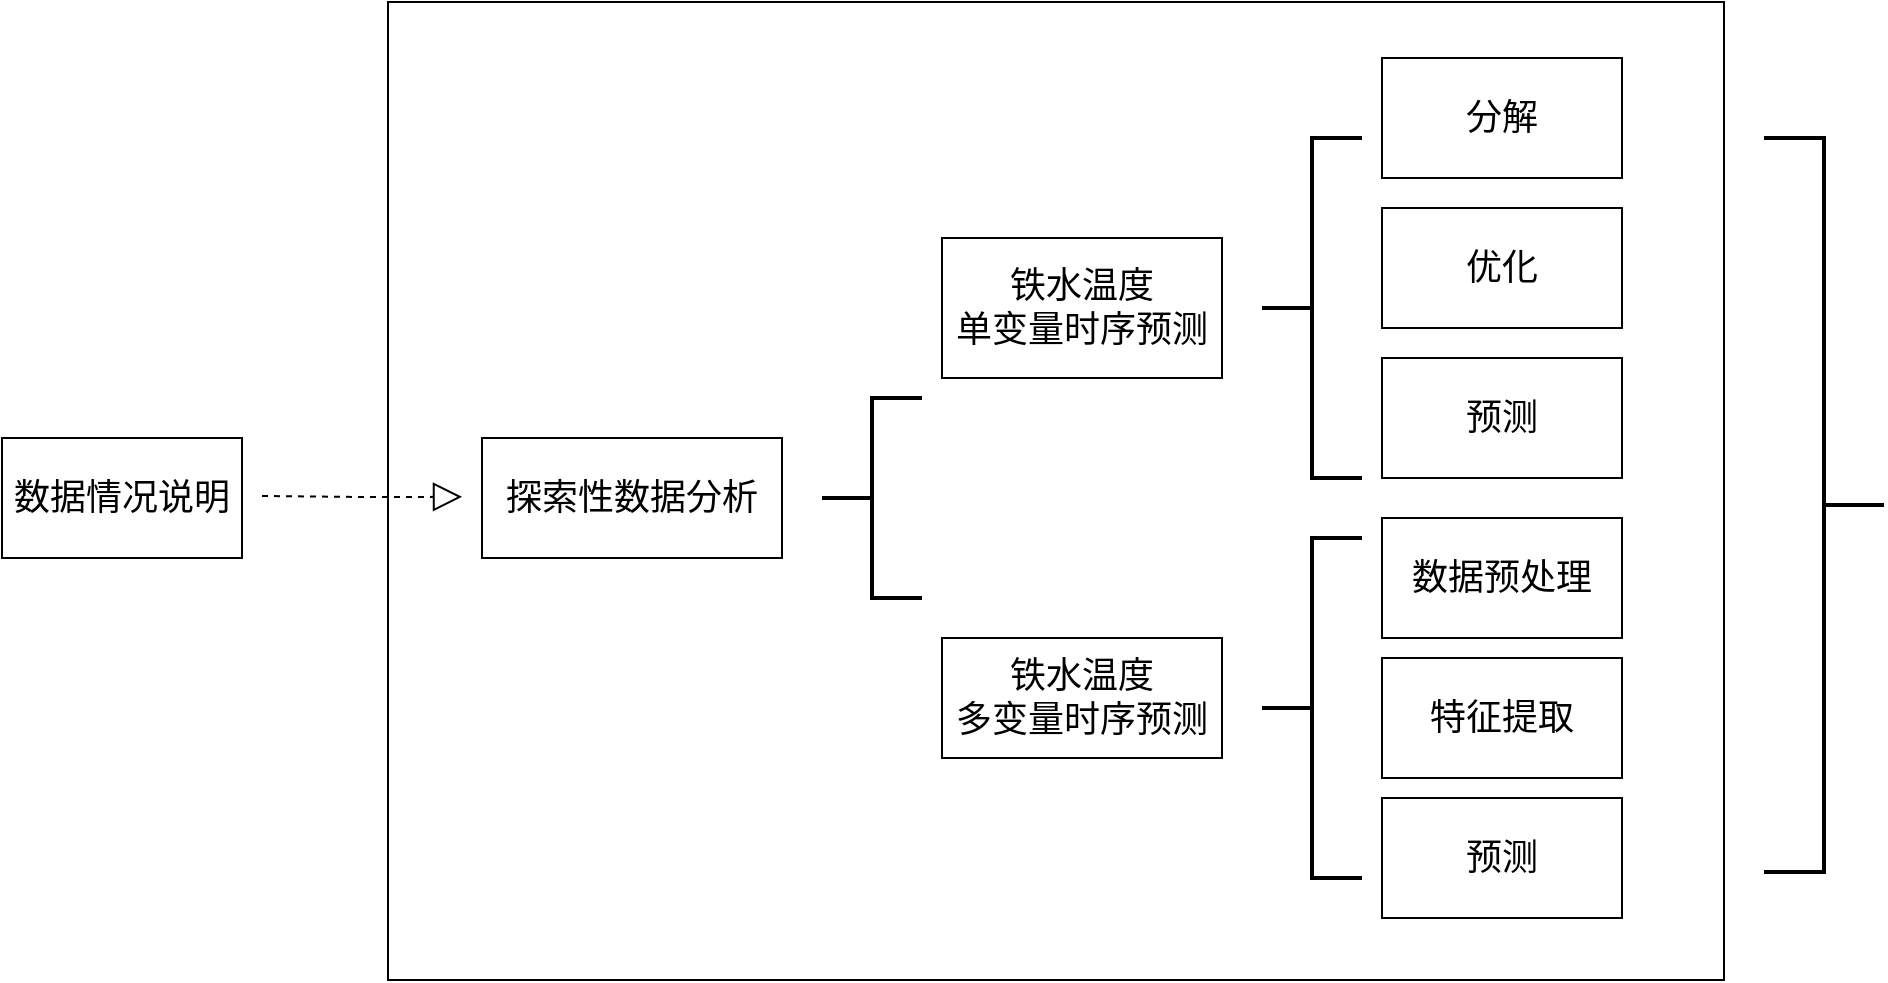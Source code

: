 <mxfile version="22.1.8" type="github">
  <diagram name="第 1 页" id="98NZelkwkcNiqclcnh58">
    <mxGraphModel dx="2207" dy="873" grid="0" gridSize="10" guides="1" tooltips="1" connect="1" arrows="1" fold="1" page="1" pageScale="1" pageWidth="827" pageHeight="1169" math="0" shadow="0">
      <root>
        <mxCell id="0" />
        <mxCell id="1" parent="0" />
        <mxCell id="OGL1Q8XWRxWzxenanZOr-15" value="" style="rounded=0;whiteSpace=wrap;html=1;" vertex="1" parent="1">
          <mxGeometry x="-257" y="232" width="668" height="489" as="geometry" />
        </mxCell>
        <mxCell id="OGL1Q8XWRxWzxenanZOr-1" value="&lt;font style=&quot;font-size: 18px;&quot;&gt;铁水温度&lt;br&gt;单变量时序预测&lt;/font&gt;" style="rounded=0;whiteSpace=wrap;html=1;" vertex="1" parent="1">
          <mxGeometry x="20" y="350" width="140" height="70" as="geometry" />
        </mxCell>
        <mxCell id="OGL1Q8XWRxWzxenanZOr-2" value="&lt;font style=&quot;font-size: 18px;&quot;&gt;铁水温度&lt;br&gt;多变量时序预测&lt;/font&gt;" style="rounded=0;whiteSpace=wrap;html=1;" vertex="1" parent="1">
          <mxGeometry x="20" y="550" width="140" height="60" as="geometry" />
        </mxCell>
        <mxCell id="OGL1Q8XWRxWzxenanZOr-3" value="" style="strokeWidth=2;html=1;shape=mxgraph.flowchart.annotation_2;align=left;labelPosition=right;pointerEvents=1;" vertex="1" parent="1">
          <mxGeometry x="180" y="300" width="50" height="170" as="geometry" />
        </mxCell>
        <mxCell id="OGL1Q8XWRxWzxenanZOr-4" value="&lt;font style=&quot;font-size: 18px;&quot;&gt;分解&lt;/font&gt;" style="rounded=0;whiteSpace=wrap;html=1;" vertex="1" parent="1">
          <mxGeometry x="240" y="260" width="120" height="60" as="geometry" />
        </mxCell>
        <mxCell id="OGL1Q8XWRxWzxenanZOr-5" value="&lt;span style=&quot;font-size: 18px;&quot;&gt;优化&lt;/span&gt;" style="rounded=0;whiteSpace=wrap;html=1;" vertex="1" parent="1">
          <mxGeometry x="240" y="335" width="120" height="60" as="geometry" />
        </mxCell>
        <mxCell id="OGL1Q8XWRxWzxenanZOr-6" value="&lt;span style=&quot;font-size: 18px;&quot;&gt;预测&lt;/span&gt;" style="rounded=0;whiteSpace=wrap;html=1;" vertex="1" parent="1">
          <mxGeometry x="240" y="410" width="120" height="60" as="geometry" />
        </mxCell>
        <mxCell id="OGL1Q8XWRxWzxenanZOr-7" value="" style="strokeWidth=2;html=1;shape=mxgraph.flowchart.annotation_2;align=left;labelPosition=right;pointerEvents=1;" vertex="1" parent="1">
          <mxGeometry x="180" y="500" width="50" height="170" as="geometry" />
        </mxCell>
        <mxCell id="OGL1Q8XWRxWzxenanZOr-8" value="&lt;span style=&quot;font-size: 18px;&quot;&gt;数据预处理&lt;/span&gt;" style="rounded=0;whiteSpace=wrap;html=1;" vertex="1" parent="1">
          <mxGeometry x="240" y="490" width="120" height="60" as="geometry" />
        </mxCell>
        <mxCell id="OGL1Q8XWRxWzxenanZOr-9" value="&lt;span style=&quot;font-size: 18px;&quot;&gt;特征提取&lt;/span&gt;" style="rounded=0;whiteSpace=wrap;html=1;" vertex="1" parent="1">
          <mxGeometry x="240" y="560" width="120" height="60" as="geometry" />
        </mxCell>
        <mxCell id="OGL1Q8XWRxWzxenanZOr-10" value="&lt;span style=&quot;font-size: 18px;&quot;&gt;预测&lt;/span&gt;" style="rounded=0;whiteSpace=wrap;html=1;" vertex="1" parent="1">
          <mxGeometry x="240" y="630" width="120" height="60" as="geometry" />
        </mxCell>
        <mxCell id="OGL1Q8XWRxWzxenanZOr-11" value="&lt;font style=&quot;font-size: 18px;&quot;&gt;探索性数据分析&lt;/font&gt;" style="rounded=0;whiteSpace=wrap;html=1;" vertex="1" parent="1">
          <mxGeometry x="-210" y="450" width="150" height="60" as="geometry" />
        </mxCell>
        <mxCell id="OGL1Q8XWRxWzxenanZOr-12" value="" style="strokeWidth=2;html=1;shape=mxgraph.flowchart.annotation_2;align=left;labelPosition=right;pointerEvents=1;" vertex="1" parent="1">
          <mxGeometry x="-40" y="430" width="50" height="100" as="geometry" />
        </mxCell>
        <mxCell id="OGL1Q8XWRxWzxenanZOr-13" value="&lt;font style=&quot;font-size: 18px;&quot;&gt;数据情况说明&lt;/font&gt;" style="rounded=0;whiteSpace=wrap;html=1;" vertex="1" parent="1">
          <mxGeometry x="-450" y="450" width="120" height="60" as="geometry" />
        </mxCell>
        <mxCell id="OGL1Q8XWRxWzxenanZOr-14" value="" style="endArrow=block;dashed=1;endFill=0;endSize=12;html=1;rounded=0;edgeStyle=orthogonalEdgeStyle;" edge="1" parent="1">
          <mxGeometry width="160" relative="1" as="geometry">
            <mxPoint x="-320" y="479" as="sourcePoint" />
            <mxPoint x="-220" y="479.41" as="targetPoint" />
          </mxGeometry>
        </mxCell>
        <mxCell id="OGL1Q8XWRxWzxenanZOr-16" value="" style="strokeWidth=2;html=1;shape=mxgraph.flowchart.annotation_2;align=left;labelPosition=right;pointerEvents=1;rotation=-180;" vertex="1" parent="1">
          <mxGeometry x="431" y="300" width="60" height="367" as="geometry" />
        </mxCell>
      </root>
    </mxGraphModel>
  </diagram>
</mxfile>
